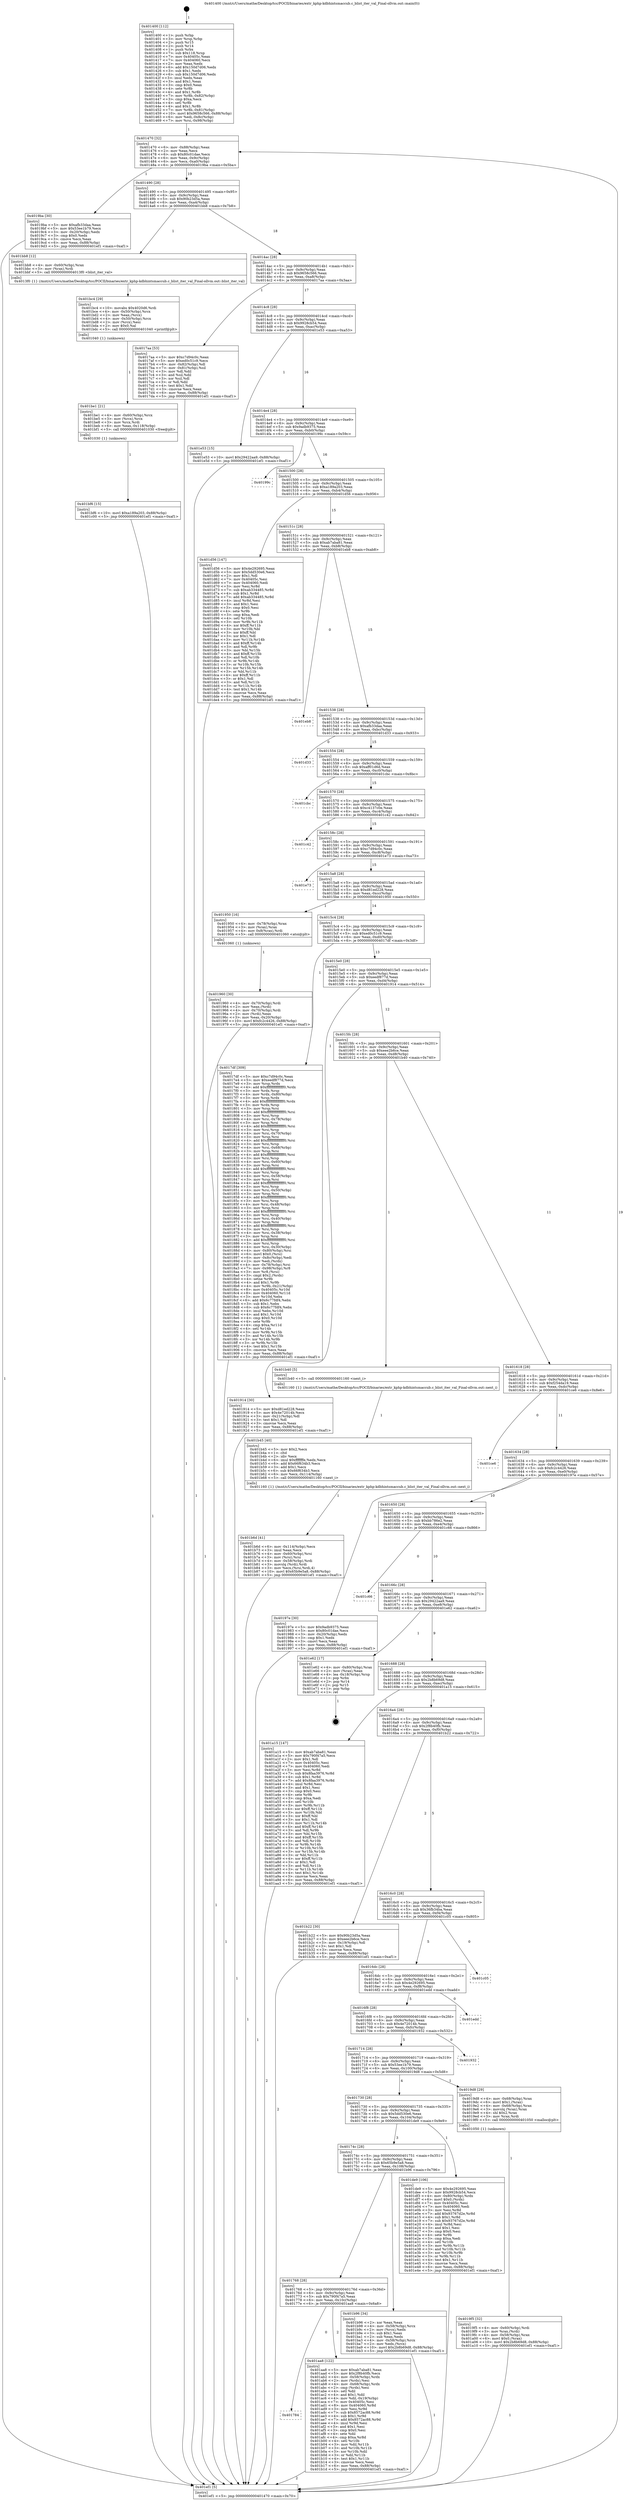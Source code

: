 digraph "0x401400" {
  label = "0x401400 (/mnt/c/Users/mathe/Desktop/tcc/POCII/binaries/extr_kphp-kdbhintsmaccub.c_blist_iter_val_Final-ollvm.out::main(0))"
  labelloc = "t"
  node[shape=record]

  Entry [label="",width=0.3,height=0.3,shape=circle,fillcolor=black,style=filled]
  "0x401470" [label="{
     0x401470 [32]\l
     | [instrs]\l
     &nbsp;&nbsp;0x401470 \<+6\>: mov -0x88(%rbp),%eax\l
     &nbsp;&nbsp;0x401476 \<+2\>: mov %eax,%ecx\l
     &nbsp;&nbsp;0x401478 \<+6\>: sub $0x80c01dae,%ecx\l
     &nbsp;&nbsp;0x40147e \<+6\>: mov %eax,-0x9c(%rbp)\l
     &nbsp;&nbsp;0x401484 \<+6\>: mov %ecx,-0xa0(%rbp)\l
     &nbsp;&nbsp;0x40148a \<+6\>: je 00000000004019ba \<main+0x5ba\>\l
  }"]
  "0x4019ba" [label="{
     0x4019ba [30]\l
     | [instrs]\l
     &nbsp;&nbsp;0x4019ba \<+5\>: mov $0xafb33daa,%eax\l
     &nbsp;&nbsp;0x4019bf \<+5\>: mov $0x53ee1b79,%ecx\l
     &nbsp;&nbsp;0x4019c4 \<+3\>: mov -0x20(%rbp),%edx\l
     &nbsp;&nbsp;0x4019c7 \<+3\>: cmp $0x0,%edx\l
     &nbsp;&nbsp;0x4019ca \<+3\>: cmove %ecx,%eax\l
     &nbsp;&nbsp;0x4019cd \<+6\>: mov %eax,-0x88(%rbp)\l
     &nbsp;&nbsp;0x4019d3 \<+5\>: jmp 0000000000401ef1 \<main+0xaf1\>\l
  }"]
  "0x401490" [label="{
     0x401490 [28]\l
     | [instrs]\l
     &nbsp;&nbsp;0x401490 \<+5\>: jmp 0000000000401495 \<main+0x95\>\l
     &nbsp;&nbsp;0x401495 \<+6\>: mov -0x9c(%rbp),%eax\l
     &nbsp;&nbsp;0x40149b \<+5\>: sub $0x90b23d5a,%eax\l
     &nbsp;&nbsp;0x4014a0 \<+6\>: mov %eax,-0xa4(%rbp)\l
     &nbsp;&nbsp;0x4014a6 \<+6\>: je 0000000000401bb8 \<main+0x7b8\>\l
  }"]
  Exit [label="",width=0.3,height=0.3,shape=circle,fillcolor=black,style=filled,peripheries=2]
  "0x401bb8" [label="{
     0x401bb8 [12]\l
     | [instrs]\l
     &nbsp;&nbsp;0x401bb8 \<+4\>: mov -0x60(%rbp),%rax\l
     &nbsp;&nbsp;0x401bbc \<+3\>: mov (%rax),%rdi\l
     &nbsp;&nbsp;0x401bbf \<+5\>: call 00000000004013f0 \<blist_iter_val\>\l
     | [calls]\l
     &nbsp;&nbsp;0x4013f0 \{1\} (/mnt/c/Users/mathe/Desktop/tcc/POCII/binaries/extr_kphp-kdbhintsmaccub.c_blist_iter_val_Final-ollvm.out::blist_iter_val)\l
  }"]
  "0x4014ac" [label="{
     0x4014ac [28]\l
     | [instrs]\l
     &nbsp;&nbsp;0x4014ac \<+5\>: jmp 00000000004014b1 \<main+0xb1\>\l
     &nbsp;&nbsp;0x4014b1 \<+6\>: mov -0x9c(%rbp),%eax\l
     &nbsp;&nbsp;0x4014b7 \<+5\>: sub $0x9658c566,%eax\l
     &nbsp;&nbsp;0x4014bc \<+6\>: mov %eax,-0xa8(%rbp)\l
     &nbsp;&nbsp;0x4014c2 \<+6\>: je 00000000004017aa \<main+0x3aa\>\l
  }"]
  "0x401bf6" [label="{
     0x401bf6 [15]\l
     | [instrs]\l
     &nbsp;&nbsp;0x401bf6 \<+10\>: movl $0xa189a203,-0x88(%rbp)\l
     &nbsp;&nbsp;0x401c00 \<+5\>: jmp 0000000000401ef1 \<main+0xaf1\>\l
  }"]
  "0x4017aa" [label="{
     0x4017aa [53]\l
     | [instrs]\l
     &nbsp;&nbsp;0x4017aa \<+5\>: mov $0xc7d94c0c,%eax\l
     &nbsp;&nbsp;0x4017af \<+5\>: mov $0xed0c51c9,%ecx\l
     &nbsp;&nbsp;0x4017b4 \<+6\>: mov -0x82(%rbp),%dl\l
     &nbsp;&nbsp;0x4017ba \<+7\>: mov -0x81(%rbp),%sil\l
     &nbsp;&nbsp;0x4017c1 \<+3\>: mov %dl,%dil\l
     &nbsp;&nbsp;0x4017c4 \<+3\>: and %sil,%dil\l
     &nbsp;&nbsp;0x4017c7 \<+3\>: xor %sil,%dl\l
     &nbsp;&nbsp;0x4017ca \<+3\>: or %dl,%dil\l
     &nbsp;&nbsp;0x4017cd \<+4\>: test $0x1,%dil\l
     &nbsp;&nbsp;0x4017d1 \<+3\>: cmovne %ecx,%eax\l
     &nbsp;&nbsp;0x4017d4 \<+6\>: mov %eax,-0x88(%rbp)\l
     &nbsp;&nbsp;0x4017da \<+5\>: jmp 0000000000401ef1 \<main+0xaf1\>\l
  }"]
  "0x4014c8" [label="{
     0x4014c8 [28]\l
     | [instrs]\l
     &nbsp;&nbsp;0x4014c8 \<+5\>: jmp 00000000004014cd \<main+0xcd\>\l
     &nbsp;&nbsp;0x4014cd \<+6\>: mov -0x9c(%rbp),%eax\l
     &nbsp;&nbsp;0x4014d3 \<+5\>: sub $0x9928cb54,%eax\l
     &nbsp;&nbsp;0x4014d8 \<+6\>: mov %eax,-0xac(%rbp)\l
     &nbsp;&nbsp;0x4014de \<+6\>: je 0000000000401e53 \<main+0xa53\>\l
  }"]
  "0x401ef1" [label="{
     0x401ef1 [5]\l
     | [instrs]\l
     &nbsp;&nbsp;0x401ef1 \<+5\>: jmp 0000000000401470 \<main+0x70\>\l
  }"]
  "0x401400" [label="{
     0x401400 [112]\l
     | [instrs]\l
     &nbsp;&nbsp;0x401400 \<+1\>: push %rbp\l
     &nbsp;&nbsp;0x401401 \<+3\>: mov %rsp,%rbp\l
     &nbsp;&nbsp;0x401404 \<+2\>: push %r15\l
     &nbsp;&nbsp;0x401406 \<+2\>: push %r14\l
     &nbsp;&nbsp;0x401408 \<+1\>: push %rbx\l
     &nbsp;&nbsp;0x401409 \<+7\>: sub $0x118,%rsp\l
     &nbsp;&nbsp;0x401410 \<+7\>: mov 0x40405c,%eax\l
     &nbsp;&nbsp;0x401417 \<+7\>: mov 0x404060,%ecx\l
     &nbsp;&nbsp;0x40141e \<+2\>: mov %eax,%edx\l
     &nbsp;&nbsp;0x401420 \<+6\>: add $0x150d7d06,%edx\l
     &nbsp;&nbsp;0x401426 \<+3\>: sub $0x1,%edx\l
     &nbsp;&nbsp;0x401429 \<+6\>: sub $0x150d7d06,%edx\l
     &nbsp;&nbsp;0x40142f \<+3\>: imul %edx,%eax\l
     &nbsp;&nbsp;0x401432 \<+3\>: and $0x1,%eax\l
     &nbsp;&nbsp;0x401435 \<+3\>: cmp $0x0,%eax\l
     &nbsp;&nbsp;0x401438 \<+4\>: sete %r8b\l
     &nbsp;&nbsp;0x40143c \<+4\>: and $0x1,%r8b\l
     &nbsp;&nbsp;0x401440 \<+7\>: mov %r8b,-0x82(%rbp)\l
     &nbsp;&nbsp;0x401447 \<+3\>: cmp $0xa,%ecx\l
     &nbsp;&nbsp;0x40144a \<+4\>: setl %r8b\l
     &nbsp;&nbsp;0x40144e \<+4\>: and $0x1,%r8b\l
     &nbsp;&nbsp;0x401452 \<+7\>: mov %r8b,-0x81(%rbp)\l
     &nbsp;&nbsp;0x401459 \<+10\>: movl $0x9658c566,-0x88(%rbp)\l
     &nbsp;&nbsp;0x401463 \<+6\>: mov %edi,-0x8c(%rbp)\l
     &nbsp;&nbsp;0x401469 \<+7\>: mov %rsi,-0x98(%rbp)\l
  }"]
  "0x401be1" [label="{
     0x401be1 [21]\l
     | [instrs]\l
     &nbsp;&nbsp;0x401be1 \<+4\>: mov -0x60(%rbp),%rcx\l
     &nbsp;&nbsp;0x401be5 \<+3\>: mov (%rcx),%rcx\l
     &nbsp;&nbsp;0x401be8 \<+3\>: mov %rcx,%rdi\l
     &nbsp;&nbsp;0x401beb \<+6\>: mov %eax,-0x118(%rbp)\l
     &nbsp;&nbsp;0x401bf1 \<+5\>: call 0000000000401030 \<free@plt\>\l
     | [calls]\l
     &nbsp;&nbsp;0x401030 \{1\} (unknown)\l
  }"]
  "0x401e53" [label="{
     0x401e53 [15]\l
     | [instrs]\l
     &nbsp;&nbsp;0x401e53 \<+10\>: movl $0x29422aa9,-0x88(%rbp)\l
     &nbsp;&nbsp;0x401e5d \<+5\>: jmp 0000000000401ef1 \<main+0xaf1\>\l
  }"]
  "0x4014e4" [label="{
     0x4014e4 [28]\l
     | [instrs]\l
     &nbsp;&nbsp;0x4014e4 \<+5\>: jmp 00000000004014e9 \<main+0xe9\>\l
     &nbsp;&nbsp;0x4014e9 \<+6\>: mov -0x9c(%rbp),%eax\l
     &nbsp;&nbsp;0x4014ef \<+5\>: sub $0x9adb9375,%eax\l
     &nbsp;&nbsp;0x4014f4 \<+6\>: mov %eax,-0xb0(%rbp)\l
     &nbsp;&nbsp;0x4014fa \<+6\>: je 000000000040199c \<main+0x59c\>\l
  }"]
  "0x401bc4" [label="{
     0x401bc4 [29]\l
     | [instrs]\l
     &nbsp;&nbsp;0x401bc4 \<+10\>: movabs $0x4020d6,%rdi\l
     &nbsp;&nbsp;0x401bce \<+4\>: mov -0x50(%rbp),%rcx\l
     &nbsp;&nbsp;0x401bd2 \<+2\>: mov %eax,(%rcx)\l
     &nbsp;&nbsp;0x401bd4 \<+4\>: mov -0x50(%rbp),%rcx\l
     &nbsp;&nbsp;0x401bd8 \<+2\>: mov (%rcx),%esi\l
     &nbsp;&nbsp;0x401bda \<+2\>: mov $0x0,%al\l
     &nbsp;&nbsp;0x401bdc \<+5\>: call 0000000000401040 \<printf@plt\>\l
     | [calls]\l
     &nbsp;&nbsp;0x401040 \{1\} (unknown)\l
  }"]
  "0x40199c" [label="{
     0x40199c\l
  }", style=dashed]
  "0x401500" [label="{
     0x401500 [28]\l
     | [instrs]\l
     &nbsp;&nbsp;0x401500 \<+5\>: jmp 0000000000401505 \<main+0x105\>\l
     &nbsp;&nbsp;0x401505 \<+6\>: mov -0x9c(%rbp),%eax\l
     &nbsp;&nbsp;0x40150b \<+5\>: sub $0xa189a203,%eax\l
     &nbsp;&nbsp;0x401510 \<+6\>: mov %eax,-0xb4(%rbp)\l
     &nbsp;&nbsp;0x401516 \<+6\>: je 0000000000401d56 \<main+0x956\>\l
  }"]
  "0x401b6d" [label="{
     0x401b6d [41]\l
     | [instrs]\l
     &nbsp;&nbsp;0x401b6d \<+6\>: mov -0x114(%rbp),%ecx\l
     &nbsp;&nbsp;0x401b73 \<+3\>: imul %eax,%ecx\l
     &nbsp;&nbsp;0x401b76 \<+4\>: mov -0x60(%rbp),%rsi\l
     &nbsp;&nbsp;0x401b7a \<+3\>: mov (%rsi),%rsi\l
     &nbsp;&nbsp;0x401b7d \<+4\>: mov -0x58(%rbp),%rdi\l
     &nbsp;&nbsp;0x401b81 \<+3\>: movslq (%rdi),%rdi\l
     &nbsp;&nbsp;0x401b84 \<+3\>: mov %ecx,(%rsi,%rdi,4)\l
     &nbsp;&nbsp;0x401b87 \<+10\>: movl $0x65b9e5a8,-0x88(%rbp)\l
     &nbsp;&nbsp;0x401b91 \<+5\>: jmp 0000000000401ef1 \<main+0xaf1\>\l
  }"]
  "0x401d56" [label="{
     0x401d56 [147]\l
     | [instrs]\l
     &nbsp;&nbsp;0x401d56 \<+5\>: mov $0x4e292695,%eax\l
     &nbsp;&nbsp;0x401d5b \<+5\>: mov $0x5dd530e6,%ecx\l
     &nbsp;&nbsp;0x401d60 \<+2\>: mov $0x1,%dl\l
     &nbsp;&nbsp;0x401d62 \<+7\>: mov 0x40405c,%esi\l
     &nbsp;&nbsp;0x401d69 \<+7\>: mov 0x404060,%edi\l
     &nbsp;&nbsp;0x401d70 \<+3\>: mov %esi,%r8d\l
     &nbsp;&nbsp;0x401d73 \<+7\>: sub $0xab334485,%r8d\l
     &nbsp;&nbsp;0x401d7a \<+4\>: sub $0x1,%r8d\l
     &nbsp;&nbsp;0x401d7e \<+7\>: add $0xab334485,%r8d\l
     &nbsp;&nbsp;0x401d85 \<+4\>: imul %r8d,%esi\l
     &nbsp;&nbsp;0x401d89 \<+3\>: and $0x1,%esi\l
     &nbsp;&nbsp;0x401d8c \<+3\>: cmp $0x0,%esi\l
     &nbsp;&nbsp;0x401d8f \<+4\>: sete %r9b\l
     &nbsp;&nbsp;0x401d93 \<+3\>: cmp $0xa,%edi\l
     &nbsp;&nbsp;0x401d96 \<+4\>: setl %r10b\l
     &nbsp;&nbsp;0x401d9a \<+3\>: mov %r9b,%r11b\l
     &nbsp;&nbsp;0x401d9d \<+4\>: xor $0xff,%r11b\l
     &nbsp;&nbsp;0x401da1 \<+3\>: mov %r10b,%bl\l
     &nbsp;&nbsp;0x401da4 \<+3\>: xor $0xff,%bl\l
     &nbsp;&nbsp;0x401da7 \<+3\>: xor $0x1,%dl\l
     &nbsp;&nbsp;0x401daa \<+3\>: mov %r11b,%r14b\l
     &nbsp;&nbsp;0x401dad \<+4\>: and $0xff,%r14b\l
     &nbsp;&nbsp;0x401db1 \<+3\>: and %dl,%r9b\l
     &nbsp;&nbsp;0x401db4 \<+3\>: mov %bl,%r15b\l
     &nbsp;&nbsp;0x401db7 \<+4\>: and $0xff,%r15b\l
     &nbsp;&nbsp;0x401dbb \<+3\>: and %dl,%r10b\l
     &nbsp;&nbsp;0x401dbe \<+3\>: or %r9b,%r14b\l
     &nbsp;&nbsp;0x401dc1 \<+3\>: or %r10b,%r15b\l
     &nbsp;&nbsp;0x401dc4 \<+3\>: xor %r15b,%r14b\l
     &nbsp;&nbsp;0x401dc7 \<+3\>: or %bl,%r11b\l
     &nbsp;&nbsp;0x401dca \<+4\>: xor $0xff,%r11b\l
     &nbsp;&nbsp;0x401dce \<+3\>: or $0x1,%dl\l
     &nbsp;&nbsp;0x401dd1 \<+3\>: and %dl,%r11b\l
     &nbsp;&nbsp;0x401dd4 \<+3\>: or %r11b,%r14b\l
     &nbsp;&nbsp;0x401dd7 \<+4\>: test $0x1,%r14b\l
     &nbsp;&nbsp;0x401ddb \<+3\>: cmovne %ecx,%eax\l
     &nbsp;&nbsp;0x401dde \<+6\>: mov %eax,-0x88(%rbp)\l
     &nbsp;&nbsp;0x401de4 \<+5\>: jmp 0000000000401ef1 \<main+0xaf1\>\l
  }"]
  "0x40151c" [label="{
     0x40151c [28]\l
     | [instrs]\l
     &nbsp;&nbsp;0x40151c \<+5\>: jmp 0000000000401521 \<main+0x121\>\l
     &nbsp;&nbsp;0x401521 \<+6\>: mov -0x9c(%rbp),%eax\l
     &nbsp;&nbsp;0x401527 \<+5\>: sub $0xab7aba81,%eax\l
     &nbsp;&nbsp;0x40152c \<+6\>: mov %eax,-0xb8(%rbp)\l
     &nbsp;&nbsp;0x401532 \<+6\>: je 0000000000401eb8 \<main+0xab8\>\l
  }"]
  "0x401b45" [label="{
     0x401b45 [40]\l
     | [instrs]\l
     &nbsp;&nbsp;0x401b45 \<+5\>: mov $0x2,%ecx\l
     &nbsp;&nbsp;0x401b4a \<+1\>: cltd\l
     &nbsp;&nbsp;0x401b4b \<+2\>: idiv %ecx\l
     &nbsp;&nbsp;0x401b4d \<+6\>: imul $0xfffffffe,%edx,%ecx\l
     &nbsp;&nbsp;0x401b53 \<+6\>: add $0x66f634b3,%ecx\l
     &nbsp;&nbsp;0x401b59 \<+3\>: add $0x1,%ecx\l
     &nbsp;&nbsp;0x401b5c \<+6\>: sub $0x66f634b3,%ecx\l
     &nbsp;&nbsp;0x401b62 \<+6\>: mov %ecx,-0x114(%rbp)\l
     &nbsp;&nbsp;0x401b68 \<+5\>: call 0000000000401160 \<next_i\>\l
     | [calls]\l
     &nbsp;&nbsp;0x401160 \{1\} (/mnt/c/Users/mathe/Desktop/tcc/POCII/binaries/extr_kphp-kdbhintsmaccub.c_blist_iter_val_Final-ollvm.out::next_i)\l
  }"]
  "0x401eb8" [label="{
     0x401eb8\l
  }", style=dashed]
  "0x401538" [label="{
     0x401538 [28]\l
     | [instrs]\l
     &nbsp;&nbsp;0x401538 \<+5\>: jmp 000000000040153d \<main+0x13d\>\l
     &nbsp;&nbsp;0x40153d \<+6\>: mov -0x9c(%rbp),%eax\l
     &nbsp;&nbsp;0x401543 \<+5\>: sub $0xafb33daa,%eax\l
     &nbsp;&nbsp;0x401548 \<+6\>: mov %eax,-0xbc(%rbp)\l
     &nbsp;&nbsp;0x40154e \<+6\>: je 0000000000401d33 \<main+0x933\>\l
  }"]
  "0x401784" [label="{
     0x401784\l
  }", style=dashed]
  "0x401d33" [label="{
     0x401d33\l
  }", style=dashed]
  "0x401554" [label="{
     0x401554 [28]\l
     | [instrs]\l
     &nbsp;&nbsp;0x401554 \<+5\>: jmp 0000000000401559 \<main+0x159\>\l
     &nbsp;&nbsp;0x401559 \<+6\>: mov -0x9c(%rbp),%eax\l
     &nbsp;&nbsp;0x40155f \<+5\>: sub $0xaff01d6d,%eax\l
     &nbsp;&nbsp;0x401564 \<+6\>: mov %eax,-0xc0(%rbp)\l
     &nbsp;&nbsp;0x40156a \<+6\>: je 0000000000401cbc \<main+0x8bc\>\l
  }"]
  "0x401aa8" [label="{
     0x401aa8 [122]\l
     | [instrs]\l
     &nbsp;&nbsp;0x401aa8 \<+5\>: mov $0xab7aba81,%eax\l
     &nbsp;&nbsp;0x401aad \<+5\>: mov $0x2f8b40fb,%ecx\l
     &nbsp;&nbsp;0x401ab2 \<+4\>: mov -0x58(%rbp),%rdx\l
     &nbsp;&nbsp;0x401ab6 \<+2\>: mov (%rdx),%esi\l
     &nbsp;&nbsp;0x401ab8 \<+4\>: mov -0x68(%rbp),%rdx\l
     &nbsp;&nbsp;0x401abc \<+2\>: cmp (%rdx),%esi\l
     &nbsp;&nbsp;0x401abe \<+4\>: setl %dil\l
     &nbsp;&nbsp;0x401ac2 \<+4\>: and $0x1,%dil\l
     &nbsp;&nbsp;0x401ac6 \<+4\>: mov %dil,-0x19(%rbp)\l
     &nbsp;&nbsp;0x401aca \<+7\>: mov 0x40405c,%esi\l
     &nbsp;&nbsp;0x401ad1 \<+8\>: mov 0x404060,%r8d\l
     &nbsp;&nbsp;0x401ad9 \<+3\>: mov %esi,%r9d\l
     &nbsp;&nbsp;0x401adc \<+7\>: sub $0x8572ac88,%r9d\l
     &nbsp;&nbsp;0x401ae3 \<+4\>: sub $0x1,%r9d\l
     &nbsp;&nbsp;0x401ae7 \<+7\>: add $0x8572ac88,%r9d\l
     &nbsp;&nbsp;0x401aee \<+4\>: imul %r9d,%esi\l
     &nbsp;&nbsp;0x401af2 \<+3\>: and $0x1,%esi\l
     &nbsp;&nbsp;0x401af5 \<+3\>: cmp $0x0,%esi\l
     &nbsp;&nbsp;0x401af8 \<+4\>: sete %dil\l
     &nbsp;&nbsp;0x401afc \<+4\>: cmp $0xa,%r8d\l
     &nbsp;&nbsp;0x401b00 \<+4\>: setl %r10b\l
     &nbsp;&nbsp;0x401b04 \<+3\>: mov %dil,%r11b\l
     &nbsp;&nbsp;0x401b07 \<+3\>: and %r10b,%r11b\l
     &nbsp;&nbsp;0x401b0a \<+3\>: xor %r10b,%dil\l
     &nbsp;&nbsp;0x401b0d \<+3\>: or %dil,%r11b\l
     &nbsp;&nbsp;0x401b10 \<+4\>: test $0x1,%r11b\l
     &nbsp;&nbsp;0x401b14 \<+3\>: cmovne %ecx,%eax\l
     &nbsp;&nbsp;0x401b17 \<+6\>: mov %eax,-0x88(%rbp)\l
     &nbsp;&nbsp;0x401b1d \<+5\>: jmp 0000000000401ef1 \<main+0xaf1\>\l
  }"]
  "0x401cbc" [label="{
     0x401cbc\l
  }", style=dashed]
  "0x401570" [label="{
     0x401570 [28]\l
     | [instrs]\l
     &nbsp;&nbsp;0x401570 \<+5\>: jmp 0000000000401575 \<main+0x175\>\l
     &nbsp;&nbsp;0x401575 \<+6\>: mov -0x9c(%rbp),%eax\l
     &nbsp;&nbsp;0x40157b \<+5\>: sub $0xc4137c0e,%eax\l
     &nbsp;&nbsp;0x401580 \<+6\>: mov %eax,-0xc4(%rbp)\l
     &nbsp;&nbsp;0x401586 \<+6\>: je 0000000000401c42 \<main+0x842\>\l
  }"]
  "0x401768" [label="{
     0x401768 [28]\l
     | [instrs]\l
     &nbsp;&nbsp;0x401768 \<+5\>: jmp 000000000040176d \<main+0x36d\>\l
     &nbsp;&nbsp;0x40176d \<+6\>: mov -0x9c(%rbp),%eax\l
     &nbsp;&nbsp;0x401773 \<+5\>: sub $0x790f47a5,%eax\l
     &nbsp;&nbsp;0x401778 \<+6\>: mov %eax,-0x10c(%rbp)\l
     &nbsp;&nbsp;0x40177e \<+6\>: je 0000000000401aa8 \<main+0x6a8\>\l
  }"]
  "0x401c42" [label="{
     0x401c42\l
  }", style=dashed]
  "0x40158c" [label="{
     0x40158c [28]\l
     | [instrs]\l
     &nbsp;&nbsp;0x40158c \<+5\>: jmp 0000000000401591 \<main+0x191\>\l
     &nbsp;&nbsp;0x401591 \<+6\>: mov -0x9c(%rbp),%eax\l
     &nbsp;&nbsp;0x401597 \<+5\>: sub $0xc7d94c0c,%eax\l
     &nbsp;&nbsp;0x40159c \<+6\>: mov %eax,-0xc8(%rbp)\l
     &nbsp;&nbsp;0x4015a2 \<+6\>: je 0000000000401e73 \<main+0xa73\>\l
  }"]
  "0x401b96" [label="{
     0x401b96 [34]\l
     | [instrs]\l
     &nbsp;&nbsp;0x401b96 \<+2\>: xor %eax,%eax\l
     &nbsp;&nbsp;0x401b98 \<+4\>: mov -0x58(%rbp),%rcx\l
     &nbsp;&nbsp;0x401b9c \<+2\>: mov (%rcx),%edx\l
     &nbsp;&nbsp;0x401b9e \<+3\>: sub $0x1,%eax\l
     &nbsp;&nbsp;0x401ba1 \<+2\>: sub %eax,%edx\l
     &nbsp;&nbsp;0x401ba3 \<+4\>: mov -0x58(%rbp),%rcx\l
     &nbsp;&nbsp;0x401ba7 \<+2\>: mov %edx,(%rcx)\l
     &nbsp;&nbsp;0x401ba9 \<+10\>: movl $0x2b8b69d8,-0x88(%rbp)\l
     &nbsp;&nbsp;0x401bb3 \<+5\>: jmp 0000000000401ef1 \<main+0xaf1\>\l
  }"]
  "0x401e73" [label="{
     0x401e73\l
  }", style=dashed]
  "0x4015a8" [label="{
     0x4015a8 [28]\l
     | [instrs]\l
     &nbsp;&nbsp;0x4015a8 \<+5\>: jmp 00000000004015ad \<main+0x1ad\>\l
     &nbsp;&nbsp;0x4015ad \<+6\>: mov -0x9c(%rbp),%eax\l
     &nbsp;&nbsp;0x4015b3 \<+5\>: sub $0xd81ed228,%eax\l
     &nbsp;&nbsp;0x4015b8 \<+6\>: mov %eax,-0xcc(%rbp)\l
     &nbsp;&nbsp;0x4015be \<+6\>: je 0000000000401950 \<main+0x550\>\l
  }"]
  "0x40174c" [label="{
     0x40174c [28]\l
     | [instrs]\l
     &nbsp;&nbsp;0x40174c \<+5\>: jmp 0000000000401751 \<main+0x351\>\l
     &nbsp;&nbsp;0x401751 \<+6\>: mov -0x9c(%rbp),%eax\l
     &nbsp;&nbsp;0x401757 \<+5\>: sub $0x65b9e5a8,%eax\l
     &nbsp;&nbsp;0x40175c \<+6\>: mov %eax,-0x108(%rbp)\l
     &nbsp;&nbsp;0x401762 \<+6\>: je 0000000000401b96 \<main+0x796\>\l
  }"]
  "0x401950" [label="{
     0x401950 [16]\l
     | [instrs]\l
     &nbsp;&nbsp;0x401950 \<+4\>: mov -0x78(%rbp),%rax\l
     &nbsp;&nbsp;0x401954 \<+3\>: mov (%rax),%rax\l
     &nbsp;&nbsp;0x401957 \<+4\>: mov 0x8(%rax),%rdi\l
     &nbsp;&nbsp;0x40195b \<+5\>: call 0000000000401060 \<atoi@plt\>\l
     | [calls]\l
     &nbsp;&nbsp;0x401060 \{1\} (unknown)\l
  }"]
  "0x4015c4" [label="{
     0x4015c4 [28]\l
     | [instrs]\l
     &nbsp;&nbsp;0x4015c4 \<+5\>: jmp 00000000004015c9 \<main+0x1c9\>\l
     &nbsp;&nbsp;0x4015c9 \<+6\>: mov -0x9c(%rbp),%eax\l
     &nbsp;&nbsp;0x4015cf \<+5\>: sub $0xed0c51c9,%eax\l
     &nbsp;&nbsp;0x4015d4 \<+6\>: mov %eax,-0xd0(%rbp)\l
     &nbsp;&nbsp;0x4015da \<+6\>: je 00000000004017df \<main+0x3df\>\l
  }"]
  "0x401de9" [label="{
     0x401de9 [106]\l
     | [instrs]\l
     &nbsp;&nbsp;0x401de9 \<+5\>: mov $0x4e292695,%eax\l
     &nbsp;&nbsp;0x401dee \<+5\>: mov $0x9928cb54,%ecx\l
     &nbsp;&nbsp;0x401df3 \<+4\>: mov -0x80(%rbp),%rdx\l
     &nbsp;&nbsp;0x401df7 \<+6\>: movl $0x0,(%rdx)\l
     &nbsp;&nbsp;0x401dfd \<+7\>: mov 0x40405c,%esi\l
     &nbsp;&nbsp;0x401e04 \<+7\>: mov 0x404060,%edi\l
     &nbsp;&nbsp;0x401e0b \<+3\>: mov %esi,%r8d\l
     &nbsp;&nbsp;0x401e0e \<+7\>: add $0x93767d2e,%r8d\l
     &nbsp;&nbsp;0x401e15 \<+4\>: sub $0x1,%r8d\l
     &nbsp;&nbsp;0x401e19 \<+7\>: sub $0x93767d2e,%r8d\l
     &nbsp;&nbsp;0x401e20 \<+4\>: imul %r8d,%esi\l
     &nbsp;&nbsp;0x401e24 \<+3\>: and $0x1,%esi\l
     &nbsp;&nbsp;0x401e27 \<+3\>: cmp $0x0,%esi\l
     &nbsp;&nbsp;0x401e2a \<+4\>: sete %r9b\l
     &nbsp;&nbsp;0x401e2e \<+3\>: cmp $0xa,%edi\l
     &nbsp;&nbsp;0x401e31 \<+4\>: setl %r10b\l
     &nbsp;&nbsp;0x401e35 \<+3\>: mov %r9b,%r11b\l
     &nbsp;&nbsp;0x401e38 \<+3\>: and %r10b,%r11b\l
     &nbsp;&nbsp;0x401e3b \<+3\>: xor %r10b,%r9b\l
     &nbsp;&nbsp;0x401e3e \<+3\>: or %r9b,%r11b\l
     &nbsp;&nbsp;0x401e41 \<+4\>: test $0x1,%r11b\l
     &nbsp;&nbsp;0x401e45 \<+3\>: cmovne %ecx,%eax\l
     &nbsp;&nbsp;0x401e48 \<+6\>: mov %eax,-0x88(%rbp)\l
     &nbsp;&nbsp;0x401e4e \<+5\>: jmp 0000000000401ef1 \<main+0xaf1\>\l
  }"]
  "0x4017df" [label="{
     0x4017df [309]\l
     | [instrs]\l
     &nbsp;&nbsp;0x4017df \<+5\>: mov $0xc7d94c0c,%eax\l
     &nbsp;&nbsp;0x4017e4 \<+5\>: mov $0xeedf877d,%ecx\l
     &nbsp;&nbsp;0x4017e9 \<+3\>: mov %rsp,%rdx\l
     &nbsp;&nbsp;0x4017ec \<+4\>: add $0xfffffffffffffff0,%rdx\l
     &nbsp;&nbsp;0x4017f0 \<+3\>: mov %rdx,%rsp\l
     &nbsp;&nbsp;0x4017f3 \<+4\>: mov %rdx,-0x80(%rbp)\l
     &nbsp;&nbsp;0x4017f7 \<+3\>: mov %rsp,%rdx\l
     &nbsp;&nbsp;0x4017fa \<+4\>: add $0xfffffffffffffff0,%rdx\l
     &nbsp;&nbsp;0x4017fe \<+3\>: mov %rdx,%rsp\l
     &nbsp;&nbsp;0x401801 \<+3\>: mov %rsp,%rsi\l
     &nbsp;&nbsp;0x401804 \<+4\>: add $0xfffffffffffffff0,%rsi\l
     &nbsp;&nbsp;0x401808 \<+3\>: mov %rsi,%rsp\l
     &nbsp;&nbsp;0x40180b \<+4\>: mov %rsi,-0x78(%rbp)\l
     &nbsp;&nbsp;0x40180f \<+3\>: mov %rsp,%rsi\l
     &nbsp;&nbsp;0x401812 \<+4\>: add $0xfffffffffffffff0,%rsi\l
     &nbsp;&nbsp;0x401816 \<+3\>: mov %rsi,%rsp\l
     &nbsp;&nbsp;0x401819 \<+4\>: mov %rsi,-0x70(%rbp)\l
     &nbsp;&nbsp;0x40181d \<+3\>: mov %rsp,%rsi\l
     &nbsp;&nbsp;0x401820 \<+4\>: add $0xfffffffffffffff0,%rsi\l
     &nbsp;&nbsp;0x401824 \<+3\>: mov %rsi,%rsp\l
     &nbsp;&nbsp;0x401827 \<+4\>: mov %rsi,-0x68(%rbp)\l
     &nbsp;&nbsp;0x40182b \<+3\>: mov %rsp,%rsi\l
     &nbsp;&nbsp;0x40182e \<+4\>: add $0xfffffffffffffff0,%rsi\l
     &nbsp;&nbsp;0x401832 \<+3\>: mov %rsi,%rsp\l
     &nbsp;&nbsp;0x401835 \<+4\>: mov %rsi,-0x60(%rbp)\l
     &nbsp;&nbsp;0x401839 \<+3\>: mov %rsp,%rsi\l
     &nbsp;&nbsp;0x40183c \<+4\>: add $0xfffffffffffffff0,%rsi\l
     &nbsp;&nbsp;0x401840 \<+3\>: mov %rsi,%rsp\l
     &nbsp;&nbsp;0x401843 \<+4\>: mov %rsi,-0x58(%rbp)\l
     &nbsp;&nbsp;0x401847 \<+3\>: mov %rsp,%rsi\l
     &nbsp;&nbsp;0x40184a \<+4\>: add $0xfffffffffffffff0,%rsi\l
     &nbsp;&nbsp;0x40184e \<+3\>: mov %rsi,%rsp\l
     &nbsp;&nbsp;0x401851 \<+4\>: mov %rsi,-0x50(%rbp)\l
     &nbsp;&nbsp;0x401855 \<+3\>: mov %rsp,%rsi\l
     &nbsp;&nbsp;0x401858 \<+4\>: add $0xfffffffffffffff0,%rsi\l
     &nbsp;&nbsp;0x40185c \<+3\>: mov %rsi,%rsp\l
     &nbsp;&nbsp;0x40185f \<+4\>: mov %rsi,-0x48(%rbp)\l
     &nbsp;&nbsp;0x401863 \<+3\>: mov %rsp,%rsi\l
     &nbsp;&nbsp;0x401866 \<+4\>: add $0xfffffffffffffff0,%rsi\l
     &nbsp;&nbsp;0x40186a \<+3\>: mov %rsi,%rsp\l
     &nbsp;&nbsp;0x40186d \<+4\>: mov %rsi,-0x40(%rbp)\l
     &nbsp;&nbsp;0x401871 \<+3\>: mov %rsp,%rsi\l
     &nbsp;&nbsp;0x401874 \<+4\>: add $0xfffffffffffffff0,%rsi\l
     &nbsp;&nbsp;0x401878 \<+3\>: mov %rsi,%rsp\l
     &nbsp;&nbsp;0x40187b \<+4\>: mov %rsi,-0x38(%rbp)\l
     &nbsp;&nbsp;0x40187f \<+3\>: mov %rsp,%rsi\l
     &nbsp;&nbsp;0x401882 \<+4\>: add $0xfffffffffffffff0,%rsi\l
     &nbsp;&nbsp;0x401886 \<+3\>: mov %rsi,%rsp\l
     &nbsp;&nbsp;0x401889 \<+4\>: mov %rsi,-0x30(%rbp)\l
     &nbsp;&nbsp;0x40188d \<+4\>: mov -0x80(%rbp),%rsi\l
     &nbsp;&nbsp;0x401891 \<+6\>: movl $0x0,(%rsi)\l
     &nbsp;&nbsp;0x401897 \<+6\>: mov -0x8c(%rbp),%edi\l
     &nbsp;&nbsp;0x40189d \<+2\>: mov %edi,(%rdx)\l
     &nbsp;&nbsp;0x40189f \<+4\>: mov -0x78(%rbp),%rsi\l
     &nbsp;&nbsp;0x4018a3 \<+7\>: mov -0x98(%rbp),%r8\l
     &nbsp;&nbsp;0x4018aa \<+3\>: mov %r8,(%rsi)\l
     &nbsp;&nbsp;0x4018ad \<+3\>: cmpl $0x2,(%rdx)\l
     &nbsp;&nbsp;0x4018b0 \<+4\>: setne %r9b\l
     &nbsp;&nbsp;0x4018b4 \<+4\>: and $0x1,%r9b\l
     &nbsp;&nbsp;0x4018b8 \<+4\>: mov %r9b,-0x21(%rbp)\l
     &nbsp;&nbsp;0x4018bc \<+8\>: mov 0x40405c,%r10d\l
     &nbsp;&nbsp;0x4018c4 \<+8\>: mov 0x404060,%r11d\l
     &nbsp;&nbsp;0x4018cc \<+3\>: mov %r10d,%ebx\l
     &nbsp;&nbsp;0x4018cf \<+6\>: add $0x6c77fdf4,%ebx\l
     &nbsp;&nbsp;0x4018d5 \<+3\>: sub $0x1,%ebx\l
     &nbsp;&nbsp;0x4018d8 \<+6\>: sub $0x6c77fdf4,%ebx\l
     &nbsp;&nbsp;0x4018de \<+4\>: imul %ebx,%r10d\l
     &nbsp;&nbsp;0x4018e2 \<+4\>: and $0x1,%r10d\l
     &nbsp;&nbsp;0x4018e6 \<+4\>: cmp $0x0,%r10d\l
     &nbsp;&nbsp;0x4018ea \<+4\>: sete %r9b\l
     &nbsp;&nbsp;0x4018ee \<+4\>: cmp $0xa,%r11d\l
     &nbsp;&nbsp;0x4018f2 \<+4\>: setl %r14b\l
     &nbsp;&nbsp;0x4018f6 \<+3\>: mov %r9b,%r15b\l
     &nbsp;&nbsp;0x4018f9 \<+3\>: and %r14b,%r15b\l
     &nbsp;&nbsp;0x4018fc \<+3\>: xor %r14b,%r9b\l
     &nbsp;&nbsp;0x4018ff \<+3\>: or %r9b,%r15b\l
     &nbsp;&nbsp;0x401902 \<+4\>: test $0x1,%r15b\l
     &nbsp;&nbsp;0x401906 \<+3\>: cmovne %ecx,%eax\l
     &nbsp;&nbsp;0x401909 \<+6\>: mov %eax,-0x88(%rbp)\l
     &nbsp;&nbsp;0x40190f \<+5\>: jmp 0000000000401ef1 \<main+0xaf1\>\l
  }"]
  "0x4015e0" [label="{
     0x4015e0 [28]\l
     | [instrs]\l
     &nbsp;&nbsp;0x4015e0 \<+5\>: jmp 00000000004015e5 \<main+0x1e5\>\l
     &nbsp;&nbsp;0x4015e5 \<+6\>: mov -0x9c(%rbp),%eax\l
     &nbsp;&nbsp;0x4015eb \<+5\>: sub $0xeedf877d,%eax\l
     &nbsp;&nbsp;0x4015f0 \<+6\>: mov %eax,-0xd4(%rbp)\l
     &nbsp;&nbsp;0x4015f6 \<+6\>: je 0000000000401914 \<main+0x514\>\l
  }"]
  "0x4019f5" [label="{
     0x4019f5 [32]\l
     | [instrs]\l
     &nbsp;&nbsp;0x4019f5 \<+4\>: mov -0x60(%rbp),%rdi\l
     &nbsp;&nbsp;0x4019f9 \<+3\>: mov %rax,(%rdi)\l
     &nbsp;&nbsp;0x4019fc \<+4\>: mov -0x58(%rbp),%rax\l
     &nbsp;&nbsp;0x401a00 \<+6\>: movl $0x0,(%rax)\l
     &nbsp;&nbsp;0x401a06 \<+10\>: movl $0x2b8b69d8,-0x88(%rbp)\l
     &nbsp;&nbsp;0x401a10 \<+5\>: jmp 0000000000401ef1 \<main+0xaf1\>\l
  }"]
  "0x401730" [label="{
     0x401730 [28]\l
     | [instrs]\l
     &nbsp;&nbsp;0x401730 \<+5\>: jmp 0000000000401735 \<main+0x335\>\l
     &nbsp;&nbsp;0x401735 \<+6\>: mov -0x9c(%rbp),%eax\l
     &nbsp;&nbsp;0x40173b \<+5\>: sub $0x5dd530e6,%eax\l
     &nbsp;&nbsp;0x401740 \<+6\>: mov %eax,-0x104(%rbp)\l
     &nbsp;&nbsp;0x401746 \<+6\>: je 0000000000401de9 \<main+0x9e9\>\l
  }"]
  "0x401914" [label="{
     0x401914 [30]\l
     | [instrs]\l
     &nbsp;&nbsp;0x401914 \<+5\>: mov $0xd81ed228,%eax\l
     &nbsp;&nbsp;0x401919 \<+5\>: mov $0x4e72014b,%ecx\l
     &nbsp;&nbsp;0x40191e \<+3\>: mov -0x21(%rbp),%dl\l
     &nbsp;&nbsp;0x401921 \<+3\>: test $0x1,%dl\l
     &nbsp;&nbsp;0x401924 \<+3\>: cmovne %ecx,%eax\l
     &nbsp;&nbsp;0x401927 \<+6\>: mov %eax,-0x88(%rbp)\l
     &nbsp;&nbsp;0x40192d \<+5\>: jmp 0000000000401ef1 \<main+0xaf1\>\l
  }"]
  "0x4015fc" [label="{
     0x4015fc [28]\l
     | [instrs]\l
     &nbsp;&nbsp;0x4015fc \<+5\>: jmp 0000000000401601 \<main+0x201\>\l
     &nbsp;&nbsp;0x401601 \<+6\>: mov -0x9c(%rbp),%eax\l
     &nbsp;&nbsp;0x401607 \<+5\>: sub $0xeee2b6ce,%eax\l
     &nbsp;&nbsp;0x40160c \<+6\>: mov %eax,-0xd8(%rbp)\l
     &nbsp;&nbsp;0x401612 \<+6\>: je 0000000000401b40 \<main+0x740\>\l
  }"]
  "0x401960" [label="{
     0x401960 [30]\l
     | [instrs]\l
     &nbsp;&nbsp;0x401960 \<+4\>: mov -0x70(%rbp),%rdi\l
     &nbsp;&nbsp;0x401964 \<+2\>: mov %eax,(%rdi)\l
     &nbsp;&nbsp;0x401966 \<+4\>: mov -0x70(%rbp),%rdi\l
     &nbsp;&nbsp;0x40196a \<+2\>: mov (%rdi),%eax\l
     &nbsp;&nbsp;0x40196c \<+3\>: mov %eax,-0x20(%rbp)\l
     &nbsp;&nbsp;0x40196f \<+10\>: movl $0xfc2c4426,-0x88(%rbp)\l
     &nbsp;&nbsp;0x401979 \<+5\>: jmp 0000000000401ef1 \<main+0xaf1\>\l
  }"]
  "0x4019d8" [label="{
     0x4019d8 [29]\l
     | [instrs]\l
     &nbsp;&nbsp;0x4019d8 \<+4\>: mov -0x68(%rbp),%rax\l
     &nbsp;&nbsp;0x4019dc \<+6\>: movl $0x1,(%rax)\l
     &nbsp;&nbsp;0x4019e2 \<+4\>: mov -0x68(%rbp),%rax\l
     &nbsp;&nbsp;0x4019e6 \<+3\>: movslq (%rax),%rax\l
     &nbsp;&nbsp;0x4019e9 \<+4\>: shl $0x2,%rax\l
     &nbsp;&nbsp;0x4019ed \<+3\>: mov %rax,%rdi\l
     &nbsp;&nbsp;0x4019f0 \<+5\>: call 0000000000401050 \<malloc@plt\>\l
     | [calls]\l
     &nbsp;&nbsp;0x401050 \{1\} (unknown)\l
  }"]
  "0x401b40" [label="{
     0x401b40 [5]\l
     | [instrs]\l
     &nbsp;&nbsp;0x401b40 \<+5\>: call 0000000000401160 \<next_i\>\l
     | [calls]\l
     &nbsp;&nbsp;0x401160 \{1\} (/mnt/c/Users/mathe/Desktop/tcc/POCII/binaries/extr_kphp-kdbhintsmaccub.c_blist_iter_val_Final-ollvm.out::next_i)\l
  }"]
  "0x401618" [label="{
     0x401618 [28]\l
     | [instrs]\l
     &nbsp;&nbsp;0x401618 \<+5\>: jmp 000000000040161d \<main+0x21d\>\l
     &nbsp;&nbsp;0x40161d \<+6\>: mov -0x9c(%rbp),%eax\l
     &nbsp;&nbsp;0x401623 \<+5\>: sub $0xf254da19,%eax\l
     &nbsp;&nbsp;0x401628 \<+6\>: mov %eax,-0xdc(%rbp)\l
     &nbsp;&nbsp;0x40162e \<+6\>: je 0000000000401ce6 \<main+0x8e6\>\l
  }"]
  "0x401714" [label="{
     0x401714 [28]\l
     | [instrs]\l
     &nbsp;&nbsp;0x401714 \<+5\>: jmp 0000000000401719 \<main+0x319\>\l
     &nbsp;&nbsp;0x401719 \<+6\>: mov -0x9c(%rbp),%eax\l
     &nbsp;&nbsp;0x40171f \<+5\>: sub $0x53ee1b79,%eax\l
     &nbsp;&nbsp;0x401724 \<+6\>: mov %eax,-0x100(%rbp)\l
     &nbsp;&nbsp;0x40172a \<+6\>: je 00000000004019d8 \<main+0x5d8\>\l
  }"]
  "0x401ce6" [label="{
     0x401ce6\l
  }", style=dashed]
  "0x401634" [label="{
     0x401634 [28]\l
     | [instrs]\l
     &nbsp;&nbsp;0x401634 \<+5\>: jmp 0000000000401639 \<main+0x239\>\l
     &nbsp;&nbsp;0x401639 \<+6\>: mov -0x9c(%rbp),%eax\l
     &nbsp;&nbsp;0x40163f \<+5\>: sub $0xfc2c4426,%eax\l
     &nbsp;&nbsp;0x401644 \<+6\>: mov %eax,-0xe0(%rbp)\l
     &nbsp;&nbsp;0x40164a \<+6\>: je 000000000040197e \<main+0x57e\>\l
  }"]
  "0x401932" [label="{
     0x401932\l
  }", style=dashed]
  "0x40197e" [label="{
     0x40197e [30]\l
     | [instrs]\l
     &nbsp;&nbsp;0x40197e \<+5\>: mov $0x9adb9375,%eax\l
     &nbsp;&nbsp;0x401983 \<+5\>: mov $0x80c01dae,%ecx\l
     &nbsp;&nbsp;0x401988 \<+3\>: mov -0x20(%rbp),%edx\l
     &nbsp;&nbsp;0x40198b \<+3\>: cmp $0x1,%edx\l
     &nbsp;&nbsp;0x40198e \<+3\>: cmovl %ecx,%eax\l
     &nbsp;&nbsp;0x401991 \<+6\>: mov %eax,-0x88(%rbp)\l
     &nbsp;&nbsp;0x401997 \<+5\>: jmp 0000000000401ef1 \<main+0xaf1\>\l
  }"]
  "0x401650" [label="{
     0x401650 [28]\l
     | [instrs]\l
     &nbsp;&nbsp;0x401650 \<+5\>: jmp 0000000000401655 \<main+0x255\>\l
     &nbsp;&nbsp;0x401655 \<+6\>: mov -0x9c(%rbp),%eax\l
     &nbsp;&nbsp;0x40165b \<+5\>: sub $0xbb786e2,%eax\l
     &nbsp;&nbsp;0x401660 \<+6\>: mov %eax,-0xe4(%rbp)\l
     &nbsp;&nbsp;0x401666 \<+6\>: je 0000000000401c66 \<main+0x866\>\l
  }"]
  "0x4016f8" [label="{
     0x4016f8 [28]\l
     | [instrs]\l
     &nbsp;&nbsp;0x4016f8 \<+5\>: jmp 00000000004016fd \<main+0x2fd\>\l
     &nbsp;&nbsp;0x4016fd \<+6\>: mov -0x9c(%rbp),%eax\l
     &nbsp;&nbsp;0x401703 \<+5\>: sub $0x4e72014b,%eax\l
     &nbsp;&nbsp;0x401708 \<+6\>: mov %eax,-0xfc(%rbp)\l
     &nbsp;&nbsp;0x40170e \<+6\>: je 0000000000401932 \<main+0x532\>\l
  }"]
  "0x401c66" [label="{
     0x401c66\l
  }", style=dashed]
  "0x40166c" [label="{
     0x40166c [28]\l
     | [instrs]\l
     &nbsp;&nbsp;0x40166c \<+5\>: jmp 0000000000401671 \<main+0x271\>\l
     &nbsp;&nbsp;0x401671 \<+6\>: mov -0x9c(%rbp),%eax\l
     &nbsp;&nbsp;0x401677 \<+5\>: sub $0x29422aa9,%eax\l
     &nbsp;&nbsp;0x40167c \<+6\>: mov %eax,-0xe8(%rbp)\l
     &nbsp;&nbsp;0x401682 \<+6\>: je 0000000000401e62 \<main+0xa62\>\l
  }"]
  "0x401edd" [label="{
     0x401edd\l
  }", style=dashed]
  "0x401e62" [label="{
     0x401e62 [17]\l
     | [instrs]\l
     &nbsp;&nbsp;0x401e62 \<+4\>: mov -0x80(%rbp),%rax\l
     &nbsp;&nbsp;0x401e66 \<+2\>: mov (%rax),%eax\l
     &nbsp;&nbsp;0x401e68 \<+4\>: lea -0x18(%rbp),%rsp\l
     &nbsp;&nbsp;0x401e6c \<+1\>: pop %rbx\l
     &nbsp;&nbsp;0x401e6d \<+2\>: pop %r14\l
     &nbsp;&nbsp;0x401e6f \<+2\>: pop %r15\l
     &nbsp;&nbsp;0x401e71 \<+1\>: pop %rbp\l
     &nbsp;&nbsp;0x401e72 \<+1\>: ret\l
  }"]
  "0x401688" [label="{
     0x401688 [28]\l
     | [instrs]\l
     &nbsp;&nbsp;0x401688 \<+5\>: jmp 000000000040168d \<main+0x28d\>\l
     &nbsp;&nbsp;0x40168d \<+6\>: mov -0x9c(%rbp),%eax\l
     &nbsp;&nbsp;0x401693 \<+5\>: sub $0x2b8b69d8,%eax\l
     &nbsp;&nbsp;0x401698 \<+6\>: mov %eax,-0xec(%rbp)\l
     &nbsp;&nbsp;0x40169e \<+6\>: je 0000000000401a15 \<main+0x615\>\l
  }"]
  "0x4016dc" [label="{
     0x4016dc [28]\l
     | [instrs]\l
     &nbsp;&nbsp;0x4016dc \<+5\>: jmp 00000000004016e1 \<main+0x2e1\>\l
     &nbsp;&nbsp;0x4016e1 \<+6\>: mov -0x9c(%rbp),%eax\l
     &nbsp;&nbsp;0x4016e7 \<+5\>: sub $0x4e292695,%eax\l
     &nbsp;&nbsp;0x4016ec \<+6\>: mov %eax,-0xf8(%rbp)\l
     &nbsp;&nbsp;0x4016f2 \<+6\>: je 0000000000401edd \<main+0xadd\>\l
  }"]
  "0x401a15" [label="{
     0x401a15 [147]\l
     | [instrs]\l
     &nbsp;&nbsp;0x401a15 \<+5\>: mov $0xab7aba81,%eax\l
     &nbsp;&nbsp;0x401a1a \<+5\>: mov $0x790f47a5,%ecx\l
     &nbsp;&nbsp;0x401a1f \<+2\>: mov $0x1,%dl\l
     &nbsp;&nbsp;0x401a21 \<+7\>: mov 0x40405c,%esi\l
     &nbsp;&nbsp;0x401a28 \<+7\>: mov 0x404060,%edi\l
     &nbsp;&nbsp;0x401a2f \<+3\>: mov %esi,%r8d\l
     &nbsp;&nbsp;0x401a32 \<+7\>: sub $0x8faa3976,%r8d\l
     &nbsp;&nbsp;0x401a39 \<+4\>: sub $0x1,%r8d\l
     &nbsp;&nbsp;0x401a3d \<+7\>: add $0x8faa3976,%r8d\l
     &nbsp;&nbsp;0x401a44 \<+4\>: imul %r8d,%esi\l
     &nbsp;&nbsp;0x401a48 \<+3\>: and $0x1,%esi\l
     &nbsp;&nbsp;0x401a4b \<+3\>: cmp $0x0,%esi\l
     &nbsp;&nbsp;0x401a4e \<+4\>: sete %r9b\l
     &nbsp;&nbsp;0x401a52 \<+3\>: cmp $0xa,%edi\l
     &nbsp;&nbsp;0x401a55 \<+4\>: setl %r10b\l
     &nbsp;&nbsp;0x401a59 \<+3\>: mov %r9b,%r11b\l
     &nbsp;&nbsp;0x401a5c \<+4\>: xor $0xff,%r11b\l
     &nbsp;&nbsp;0x401a60 \<+3\>: mov %r10b,%bl\l
     &nbsp;&nbsp;0x401a63 \<+3\>: xor $0xff,%bl\l
     &nbsp;&nbsp;0x401a66 \<+3\>: xor $0x1,%dl\l
     &nbsp;&nbsp;0x401a69 \<+3\>: mov %r11b,%r14b\l
     &nbsp;&nbsp;0x401a6c \<+4\>: and $0xff,%r14b\l
     &nbsp;&nbsp;0x401a70 \<+3\>: and %dl,%r9b\l
     &nbsp;&nbsp;0x401a73 \<+3\>: mov %bl,%r15b\l
     &nbsp;&nbsp;0x401a76 \<+4\>: and $0xff,%r15b\l
     &nbsp;&nbsp;0x401a7a \<+3\>: and %dl,%r10b\l
     &nbsp;&nbsp;0x401a7d \<+3\>: or %r9b,%r14b\l
     &nbsp;&nbsp;0x401a80 \<+3\>: or %r10b,%r15b\l
     &nbsp;&nbsp;0x401a83 \<+3\>: xor %r15b,%r14b\l
     &nbsp;&nbsp;0x401a86 \<+3\>: or %bl,%r11b\l
     &nbsp;&nbsp;0x401a89 \<+4\>: xor $0xff,%r11b\l
     &nbsp;&nbsp;0x401a8d \<+3\>: or $0x1,%dl\l
     &nbsp;&nbsp;0x401a90 \<+3\>: and %dl,%r11b\l
     &nbsp;&nbsp;0x401a93 \<+3\>: or %r11b,%r14b\l
     &nbsp;&nbsp;0x401a96 \<+4\>: test $0x1,%r14b\l
     &nbsp;&nbsp;0x401a9a \<+3\>: cmovne %ecx,%eax\l
     &nbsp;&nbsp;0x401a9d \<+6\>: mov %eax,-0x88(%rbp)\l
     &nbsp;&nbsp;0x401aa3 \<+5\>: jmp 0000000000401ef1 \<main+0xaf1\>\l
  }"]
  "0x4016a4" [label="{
     0x4016a4 [28]\l
     | [instrs]\l
     &nbsp;&nbsp;0x4016a4 \<+5\>: jmp 00000000004016a9 \<main+0x2a9\>\l
     &nbsp;&nbsp;0x4016a9 \<+6\>: mov -0x9c(%rbp),%eax\l
     &nbsp;&nbsp;0x4016af \<+5\>: sub $0x2f8b40fb,%eax\l
     &nbsp;&nbsp;0x4016b4 \<+6\>: mov %eax,-0xf0(%rbp)\l
     &nbsp;&nbsp;0x4016ba \<+6\>: je 0000000000401b22 \<main+0x722\>\l
  }"]
  "0x401c05" [label="{
     0x401c05\l
  }", style=dashed]
  "0x401b22" [label="{
     0x401b22 [30]\l
     | [instrs]\l
     &nbsp;&nbsp;0x401b22 \<+5\>: mov $0x90b23d5a,%eax\l
     &nbsp;&nbsp;0x401b27 \<+5\>: mov $0xeee2b6ce,%ecx\l
     &nbsp;&nbsp;0x401b2c \<+3\>: mov -0x19(%rbp),%dl\l
     &nbsp;&nbsp;0x401b2f \<+3\>: test $0x1,%dl\l
     &nbsp;&nbsp;0x401b32 \<+3\>: cmovne %ecx,%eax\l
     &nbsp;&nbsp;0x401b35 \<+6\>: mov %eax,-0x88(%rbp)\l
     &nbsp;&nbsp;0x401b3b \<+5\>: jmp 0000000000401ef1 \<main+0xaf1\>\l
  }"]
  "0x4016c0" [label="{
     0x4016c0 [28]\l
     | [instrs]\l
     &nbsp;&nbsp;0x4016c0 \<+5\>: jmp 00000000004016c5 \<main+0x2c5\>\l
     &nbsp;&nbsp;0x4016c5 \<+6\>: mov -0x9c(%rbp),%eax\l
     &nbsp;&nbsp;0x4016cb \<+5\>: sub $0x36fb34ba,%eax\l
     &nbsp;&nbsp;0x4016d0 \<+6\>: mov %eax,-0xf4(%rbp)\l
     &nbsp;&nbsp;0x4016d6 \<+6\>: je 0000000000401c05 \<main+0x805\>\l
  }"]
  Entry -> "0x401400" [label=" 1"]
  "0x401470" -> "0x4019ba" [label=" 1"]
  "0x401470" -> "0x401490" [label=" 19"]
  "0x401e62" -> Exit [label=" 1"]
  "0x401490" -> "0x401bb8" [label=" 1"]
  "0x401490" -> "0x4014ac" [label=" 18"]
  "0x401e53" -> "0x401ef1" [label=" 1"]
  "0x4014ac" -> "0x4017aa" [label=" 1"]
  "0x4014ac" -> "0x4014c8" [label=" 17"]
  "0x4017aa" -> "0x401ef1" [label=" 1"]
  "0x401400" -> "0x401470" [label=" 1"]
  "0x401ef1" -> "0x401470" [label=" 19"]
  "0x401de9" -> "0x401ef1" [label=" 1"]
  "0x4014c8" -> "0x401e53" [label=" 1"]
  "0x4014c8" -> "0x4014e4" [label=" 16"]
  "0x401d56" -> "0x401ef1" [label=" 1"]
  "0x4014e4" -> "0x40199c" [label=" 0"]
  "0x4014e4" -> "0x401500" [label=" 16"]
  "0x401bf6" -> "0x401ef1" [label=" 1"]
  "0x401500" -> "0x401d56" [label=" 1"]
  "0x401500" -> "0x40151c" [label=" 15"]
  "0x401be1" -> "0x401bf6" [label=" 1"]
  "0x40151c" -> "0x401eb8" [label=" 0"]
  "0x40151c" -> "0x401538" [label=" 15"]
  "0x401bc4" -> "0x401be1" [label=" 1"]
  "0x401538" -> "0x401d33" [label=" 0"]
  "0x401538" -> "0x401554" [label=" 15"]
  "0x401bb8" -> "0x401bc4" [label=" 1"]
  "0x401554" -> "0x401cbc" [label=" 0"]
  "0x401554" -> "0x401570" [label=" 15"]
  "0x401b96" -> "0x401ef1" [label=" 1"]
  "0x401570" -> "0x401c42" [label=" 0"]
  "0x401570" -> "0x40158c" [label=" 15"]
  "0x401b45" -> "0x401b6d" [label=" 1"]
  "0x40158c" -> "0x401e73" [label=" 0"]
  "0x40158c" -> "0x4015a8" [label=" 15"]
  "0x401b40" -> "0x401b45" [label=" 1"]
  "0x4015a8" -> "0x401950" [label=" 1"]
  "0x4015a8" -> "0x4015c4" [label=" 14"]
  "0x401aa8" -> "0x401ef1" [label=" 2"]
  "0x4015c4" -> "0x4017df" [label=" 1"]
  "0x4015c4" -> "0x4015e0" [label=" 13"]
  "0x401768" -> "0x401784" [label=" 0"]
  "0x4017df" -> "0x401ef1" [label=" 1"]
  "0x401b6d" -> "0x401ef1" [label=" 1"]
  "0x4015e0" -> "0x401914" [label=" 1"]
  "0x4015e0" -> "0x4015fc" [label=" 12"]
  "0x401914" -> "0x401ef1" [label=" 1"]
  "0x401950" -> "0x401960" [label=" 1"]
  "0x401960" -> "0x401ef1" [label=" 1"]
  "0x40174c" -> "0x401768" [label=" 2"]
  "0x4015fc" -> "0x401b40" [label=" 1"]
  "0x4015fc" -> "0x401618" [label=" 11"]
  "0x40174c" -> "0x401b96" [label=" 1"]
  "0x401618" -> "0x401ce6" [label=" 0"]
  "0x401618" -> "0x401634" [label=" 11"]
  "0x401730" -> "0x40174c" [label=" 3"]
  "0x401634" -> "0x40197e" [label=" 1"]
  "0x401634" -> "0x401650" [label=" 10"]
  "0x40197e" -> "0x401ef1" [label=" 1"]
  "0x4019ba" -> "0x401ef1" [label=" 1"]
  "0x401730" -> "0x401de9" [label=" 1"]
  "0x401650" -> "0x401c66" [label=" 0"]
  "0x401650" -> "0x40166c" [label=" 10"]
  "0x401a15" -> "0x401ef1" [label=" 2"]
  "0x40166c" -> "0x401e62" [label=" 1"]
  "0x40166c" -> "0x401688" [label=" 9"]
  "0x4019f5" -> "0x401ef1" [label=" 1"]
  "0x401688" -> "0x401a15" [label=" 2"]
  "0x401688" -> "0x4016a4" [label=" 7"]
  "0x401714" -> "0x401730" [label=" 4"]
  "0x4016a4" -> "0x401b22" [label=" 2"]
  "0x4016a4" -> "0x4016c0" [label=" 5"]
  "0x401714" -> "0x4019d8" [label=" 1"]
  "0x4016c0" -> "0x401c05" [label=" 0"]
  "0x4016c0" -> "0x4016dc" [label=" 5"]
  "0x4019d8" -> "0x4019f5" [label=" 1"]
  "0x4016dc" -> "0x401edd" [label=" 0"]
  "0x4016dc" -> "0x4016f8" [label=" 5"]
  "0x401768" -> "0x401aa8" [label=" 2"]
  "0x4016f8" -> "0x401932" [label=" 0"]
  "0x4016f8" -> "0x401714" [label=" 5"]
  "0x401b22" -> "0x401ef1" [label=" 2"]
}
